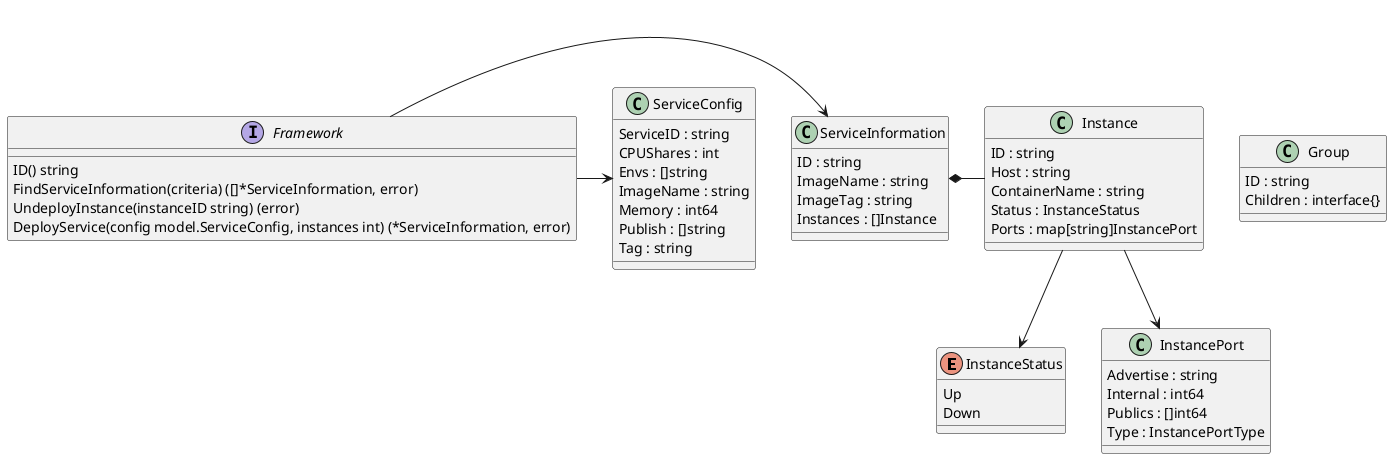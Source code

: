 @startuml

enum InstanceStatus {
    Up
    Down
}

class Instance {
    ID : string
    Host : string
    ContainerName : string
    Status : InstanceStatus
    Ports : map[string]InstancePort
}

class Group {
    ID : string
    Children : interface{} 
}

class ServiceInformation {
    ID : string
    ImageName : string
    ImageTag : string
    Instances : []Instance
}

class InstancePort {
    Advertise : string
    Internal : int64
    Publics : []int64
    Type : InstancePortType
}

Instance --> InstancePort
Instance --> InstanceStatus
ServiceInformation *- Instance
Framework -> ServiceInformation
Framework -> ServiceConfig

class ServiceConfig {
    ServiceID : string
    CPUShares : int
    Envs : []string
    ImageName : string
    Memory : int64
    Publish : []string
    Tag : string
}

interface Framework  {
    ID() string
    FindServiceInformation(criteria) ([]*ServiceInformation, error)
	UndeployInstance(instanceID string) (error)
	DeployService(config model.ServiceConfig, instances int) (*ServiceInformation, error)
}

@enduml
